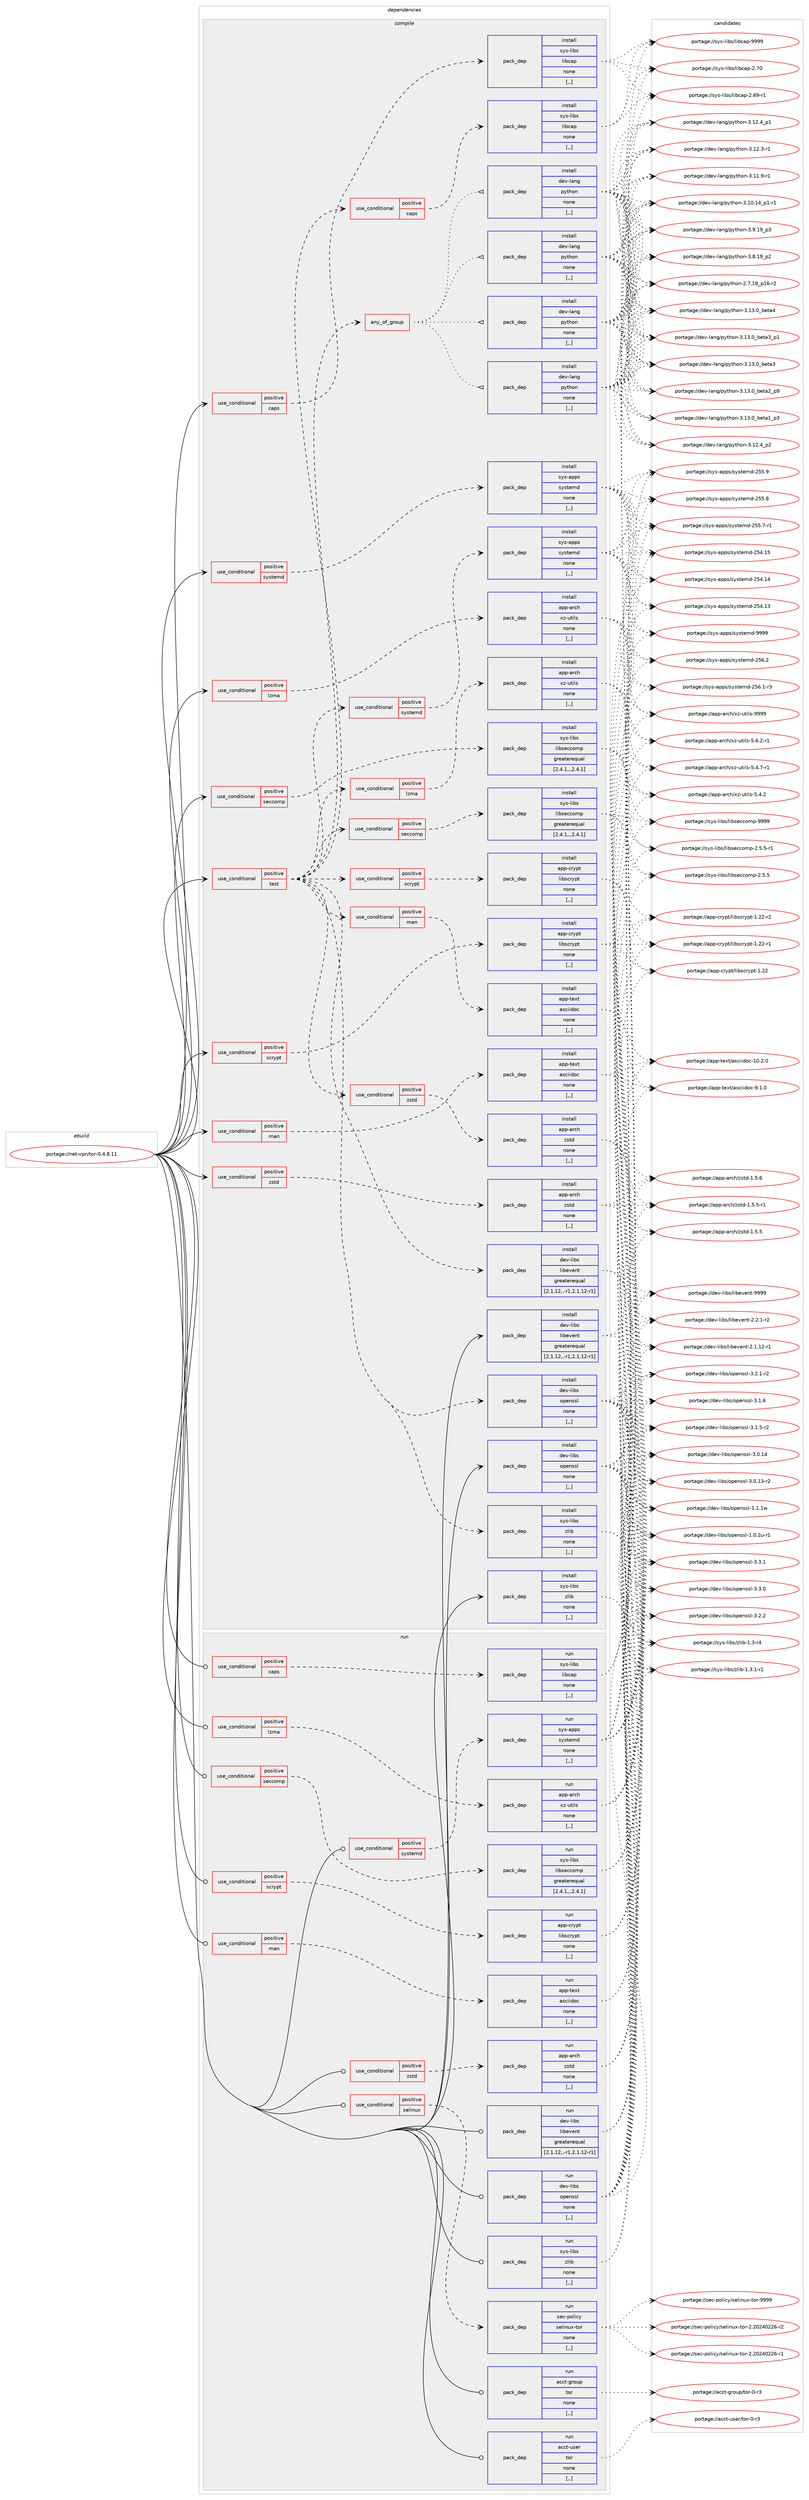 digraph prolog {

# *************
# Graph options
# *************

newrank=true;
concentrate=true;
compound=true;
graph [rankdir=LR,fontname=Helvetica,fontsize=10,ranksep=1.5];#, ranksep=2.5, nodesep=0.2];
edge  [arrowhead=vee];
node  [fontname=Helvetica,fontsize=10];

# **********
# The ebuild
# **********

subgraph cluster_leftcol {
color=gray;
label=<<i>ebuild</i>>;
id [label="portage://net-vpn/tor-0.4.8.11", color=red, width=4, href="../net-vpn/tor-0.4.8.11.svg"];
}

# ****************
# The dependencies
# ****************

subgraph cluster_midcol {
color=gray;
label=<<i>dependencies</i>>;
subgraph cluster_compile {
fillcolor="#eeeeee";
style=filled;
label=<<i>compile</i>>;
subgraph cond102661 {
dependency387776 [label=<<TABLE BORDER="0" CELLBORDER="1" CELLSPACING="0" CELLPADDING="4"><TR><TD ROWSPAN="3" CELLPADDING="10">use_conditional</TD></TR><TR><TD>positive</TD></TR><TR><TD>caps</TD></TR></TABLE>>, shape=none, color=red];
subgraph pack282328 {
dependency387777 [label=<<TABLE BORDER="0" CELLBORDER="1" CELLSPACING="0" CELLPADDING="4" WIDTH="220"><TR><TD ROWSPAN="6" CELLPADDING="30">pack_dep</TD></TR><TR><TD WIDTH="110">install</TD></TR><TR><TD>sys-libs</TD></TR><TR><TD>libcap</TD></TR><TR><TD>none</TD></TR><TR><TD>[,,]</TD></TR></TABLE>>, shape=none, color=blue];
}
dependency387776:e -> dependency387777:w [weight=20,style="dashed",arrowhead="vee"];
}
id:e -> dependency387776:w [weight=20,style="solid",arrowhead="vee"];
subgraph cond102662 {
dependency387778 [label=<<TABLE BORDER="0" CELLBORDER="1" CELLSPACING="0" CELLPADDING="4"><TR><TD ROWSPAN="3" CELLPADDING="10">use_conditional</TD></TR><TR><TD>positive</TD></TR><TR><TD>lzma</TD></TR></TABLE>>, shape=none, color=red];
subgraph pack282329 {
dependency387779 [label=<<TABLE BORDER="0" CELLBORDER="1" CELLSPACING="0" CELLPADDING="4" WIDTH="220"><TR><TD ROWSPAN="6" CELLPADDING="30">pack_dep</TD></TR><TR><TD WIDTH="110">install</TD></TR><TR><TD>app-arch</TD></TR><TR><TD>xz-utils</TD></TR><TR><TD>none</TD></TR><TR><TD>[,,]</TD></TR></TABLE>>, shape=none, color=blue];
}
dependency387778:e -> dependency387779:w [weight=20,style="dashed",arrowhead="vee"];
}
id:e -> dependency387778:w [weight=20,style="solid",arrowhead="vee"];
subgraph cond102663 {
dependency387780 [label=<<TABLE BORDER="0" CELLBORDER="1" CELLSPACING="0" CELLPADDING="4"><TR><TD ROWSPAN="3" CELLPADDING="10">use_conditional</TD></TR><TR><TD>positive</TD></TR><TR><TD>man</TD></TR></TABLE>>, shape=none, color=red];
subgraph pack282330 {
dependency387781 [label=<<TABLE BORDER="0" CELLBORDER="1" CELLSPACING="0" CELLPADDING="4" WIDTH="220"><TR><TD ROWSPAN="6" CELLPADDING="30">pack_dep</TD></TR><TR><TD WIDTH="110">install</TD></TR><TR><TD>app-text</TD></TR><TR><TD>asciidoc</TD></TR><TR><TD>none</TD></TR><TR><TD>[,,]</TD></TR></TABLE>>, shape=none, color=blue];
}
dependency387780:e -> dependency387781:w [weight=20,style="dashed",arrowhead="vee"];
}
id:e -> dependency387780:w [weight=20,style="solid",arrowhead="vee"];
subgraph cond102664 {
dependency387782 [label=<<TABLE BORDER="0" CELLBORDER="1" CELLSPACING="0" CELLPADDING="4"><TR><TD ROWSPAN="3" CELLPADDING="10">use_conditional</TD></TR><TR><TD>positive</TD></TR><TR><TD>scrypt</TD></TR></TABLE>>, shape=none, color=red];
subgraph pack282331 {
dependency387783 [label=<<TABLE BORDER="0" CELLBORDER="1" CELLSPACING="0" CELLPADDING="4" WIDTH="220"><TR><TD ROWSPAN="6" CELLPADDING="30">pack_dep</TD></TR><TR><TD WIDTH="110">install</TD></TR><TR><TD>app-crypt</TD></TR><TR><TD>libscrypt</TD></TR><TR><TD>none</TD></TR><TR><TD>[,,]</TD></TR></TABLE>>, shape=none, color=blue];
}
dependency387782:e -> dependency387783:w [weight=20,style="dashed",arrowhead="vee"];
}
id:e -> dependency387782:w [weight=20,style="solid",arrowhead="vee"];
subgraph cond102665 {
dependency387784 [label=<<TABLE BORDER="0" CELLBORDER="1" CELLSPACING="0" CELLPADDING="4"><TR><TD ROWSPAN="3" CELLPADDING="10">use_conditional</TD></TR><TR><TD>positive</TD></TR><TR><TD>seccomp</TD></TR></TABLE>>, shape=none, color=red];
subgraph pack282332 {
dependency387785 [label=<<TABLE BORDER="0" CELLBORDER="1" CELLSPACING="0" CELLPADDING="4" WIDTH="220"><TR><TD ROWSPAN="6" CELLPADDING="30">pack_dep</TD></TR><TR><TD WIDTH="110">install</TD></TR><TR><TD>sys-libs</TD></TR><TR><TD>libseccomp</TD></TR><TR><TD>greaterequal</TD></TR><TR><TD>[2.4.1,,,2.4.1]</TD></TR></TABLE>>, shape=none, color=blue];
}
dependency387784:e -> dependency387785:w [weight=20,style="dashed",arrowhead="vee"];
}
id:e -> dependency387784:w [weight=20,style="solid",arrowhead="vee"];
subgraph cond102666 {
dependency387786 [label=<<TABLE BORDER="0" CELLBORDER="1" CELLSPACING="0" CELLPADDING="4"><TR><TD ROWSPAN="3" CELLPADDING="10">use_conditional</TD></TR><TR><TD>positive</TD></TR><TR><TD>systemd</TD></TR></TABLE>>, shape=none, color=red];
subgraph pack282333 {
dependency387787 [label=<<TABLE BORDER="0" CELLBORDER="1" CELLSPACING="0" CELLPADDING="4" WIDTH="220"><TR><TD ROWSPAN="6" CELLPADDING="30">pack_dep</TD></TR><TR><TD WIDTH="110">install</TD></TR><TR><TD>sys-apps</TD></TR><TR><TD>systemd</TD></TR><TR><TD>none</TD></TR><TR><TD>[,,]</TD></TR></TABLE>>, shape=none, color=blue];
}
dependency387786:e -> dependency387787:w [weight=20,style="dashed",arrowhead="vee"];
}
id:e -> dependency387786:w [weight=20,style="solid",arrowhead="vee"];
subgraph cond102667 {
dependency387788 [label=<<TABLE BORDER="0" CELLBORDER="1" CELLSPACING="0" CELLPADDING="4"><TR><TD ROWSPAN="3" CELLPADDING="10">use_conditional</TD></TR><TR><TD>positive</TD></TR><TR><TD>test</TD></TR></TABLE>>, shape=none, color=red];
subgraph pack282334 {
dependency387789 [label=<<TABLE BORDER="0" CELLBORDER="1" CELLSPACING="0" CELLPADDING="4" WIDTH="220"><TR><TD ROWSPAN="6" CELLPADDING="30">pack_dep</TD></TR><TR><TD WIDTH="110">install</TD></TR><TR><TD>dev-libs</TD></TR><TR><TD>libevent</TD></TR><TR><TD>greaterequal</TD></TR><TR><TD>[2.1.12,,-r1,2.1.12-r1]</TD></TR></TABLE>>, shape=none, color=blue];
}
dependency387788:e -> dependency387789:w [weight=20,style="dashed",arrowhead="vee"];
subgraph pack282335 {
dependency387790 [label=<<TABLE BORDER="0" CELLBORDER="1" CELLSPACING="0" CELLPADDING="4" WIDTH="220"><TR><TD ROWSPAN="6" CELLPADDING="30">pack_dep</TD></TR><TR><TD WIDTH="110">install</TD></TR><TR><TD>dev-libs</TD></TR><TR><TD>openssl</TD></TR><TR><TD>none</TD></TR><TR><TD>[,,]</TD></TR></TABLE>>, shape=none, color=blue];
}
dependency387788:e -> dependency387790:w [weight=20,style="dashed",arrowhead="vee"];
subgraph pack282336 {
dependency387791 [label=<<TABLE BORDER="0" CELLBORDER="1" CELLSPACING="0" CELLPADDING="4" WIDTH="220"><TR><TD ROWSPAN="6" CELLPADDING="30">pack_dep</TD></TR><TR><TD WIDTH="110">install</TD></TR><TR><TD>sys-libs</TD></TR><TR><TD>zlib</TD></TR><TR><TD>none</TD></TR><TR><TD>[,,]</TD></TR></TABLE>>, shape=none, color=blue];
}
dependency387788:e -> dependency387791:w [weight=20,style="dashed",arrowhead="vee"];
subgraph cond102668 {
dependency387792 [label=<<TABLE BORDER="0" CELLBORDER="1" CELLSPACING="0" CELLPADDING="4"><TR><TD ROWSPAN="3" CELLPADDING="10">use_conditional</TD></TR><TR><TD>positive</TD></TR><TR><TD>caps</TD></TR></TABLE>>, shape=none, color=red];
subgraph pack282337 {
dependency387793 [label=<<TABLE BORDER="0" CELLBORDER="1" CELLSPACING="0" CELLPADDING="4" WIDTH="220"><TR><TD ROWSPAN="6" CELLPADDING="30">pack_dep</TD></TR><TR><TD WIDTH="110">install</TD></TR><TR><TD>sys-libs</TD></TR><TR><TD>libcap</TD></TR><TR><TD>none</TD></TR><TR><TD>[,,]</TD></TR></TABLE>>, shape=none, color=blue];
}
dependency387792:e -> dependency387793:w [weight=20,style="dashed",arrowhead="vee"];
}
dependency387788:e -> dependency387792:w [weight=20,style="dashed",arrowhead="vee"];
subgraph cond102669 {
dependency387794 [label=<<TABLE BORDER="0" CELLBORDER="1" CELLSPACING="0" CELLPADDING="4"><TR><TD ROWSPAN="3" CELLPADDING="10">use_conditional</TD></TR><TR><TD>positive</TD></TR><TR><TD>man</TD></TR></TABLE>>, shape=none, color=red];
subgraph pack282338 {
dependency387795 [label=<<TABLE BORDER="0" CELLBORDER="1" CELLSPACING="0" CELLPADDING="4" WIDTH="220"><TR><TD ROWSPAN="6" CELLPADDING="30">pack_dep</TD></TR><TR><TD WIDTH="110">install</TD></TR><TR><TD>app-text</TD></TR><TR><TD>asciidoc</TD></TR><TR><TD>none</TD></TR><TR><TD>[,,]</TD></TR></TABLE>>, shape=none, color=blue];
}
dependency387794:e -> dependency387795:w [weight=20,style="dashed",arrowhead="vee"];
}
dependency387788:e -> dependency387794:w [weight=20,style="dashed",arrowhead="vee"];
subgraph cond102670 {
dependency387796 [label=<<TABLE BORDER="0" CELLBORDER="1" CELLSPACING="0" CELLPADDING="4"><TR><TD ROWSPAN="3" CELLPADDING="10">use_conditional</TD></TR><TR><TD>positive</TD></TR><TR><TD>lzma</TD></TR></TABLE>>, shape=none, color=red];
subgraph pack282339 {
dependency387797 [label=<<TABLE BORDER="0" CELLBORDER="1" CELLSPACING="0" CELLPADDING="4" WIDTH="220"><TR><TD ROWSPAN="6" CELLPADDING="30">pack_dep</TD></TR><TR><TD WIDTH="110">install</TD></TR><TR><TD>app-arch</TD></TR><TR><TD>xz-utils</TD></TR><TR><TD>none</TD></TR><TR><TD>[,,]</TD></TR></TABLE>>, shape=none, color=blue];
}
dependency387796:e -> dependency387797:w [weight=20,style="dashed",arrowhead="vee"];
}
dependency387788:e -> dependency387796:w [weight=20,style="dashed",arrowhead="vee"];
subgraph cond102671 {
dependency387798 [label=<<TABLE BORDER="0" CELLBORDER="1" CELLSPACING="0" CELLPADDING="4"><TR><TD ROWSPAN="3" CELLPADDING="10">use_conditional</TD></TR><TR><TD>positive</TD></TR><TR><TD>scrypt</TD></TR></TABLE>>, shape=none, color=red];
subgraph pack282340 {
dependency387799 [label=<<TABLE BORDER="0" CELLBORDER="1" CELLSPACING="0" CELLPADDING="4" WIDTH="220"><TR><TD ROWSPAN="6" CELLPADDING="30">pack_dep</TD></TR><TR><TD WIDTH="110">install</TD></TR><TR><TD>app-crypt</TD></TR><TR><TD>libscrypt</TD></TR><TR><TD>none</TD></TR><TR><TD>[,,]</TD></TR></TABLE>>, shape=none, color=blue];
}
dependency387798:e -> dependency387799:w [weight=20,style="dashed",arrowhead="vee"];
}
dependency387788:e -> dependency387798:w [weight=20,style="dashed",arrowhead="vee"];
subgraph cond102672 {
dependency387800 [label=<<TABLE BORDER="0" CELLBORDER="1" CELLSPACING="0" CELLPADDING="4"><TR><TD ROWSPAN="3" CELLPADDING="10">use_conditional</TD></TR><TR><TD>positive</TD></TR><TR><TD>seccomp</TD></TR></TABLE>>, shape=none, color=red];
subgraph pack282341 {
dependency387801 [label=<<TABLE BORDER="0" CELLBORDER="1" CELLSPACING="0" CELLPADDING="4" WIDTH="220"><TR><TD ROWSPAN="6" CELLPADDING="30">pack_dep</TD></TR><TR><TD WIDTH="110">install</TD></TR><TR><TD>sys-libs</TD></TR><TR><TD>libseccomp</TD></TR><TR><TD>greaterequal</TD></TR><TR><TD>[2.4.1,,,2.4.1]</TD></TR></TABLE>>, shape=none, color=blue];
}
dependency387800:e -> dependency387801:w [weight=20,style="dashed",arrowhead="vee"];
}
dependency387788:e -> dependency387800:w [weight=20,style="dashed",arrowhead="vee"];
subgraph cond102673 {
dependency387802 [label=<<TABLE BORDER="0" CELLBORDER="1" CELLSPACING="0" CELLPADDING="4"><TR><TD ROWSPAN="3" CELLPADDING="10">use_conditional</TD></TR><TR><TD>positive</TD></TR><TR><TD>systemd</TD></TR></TABLE>>, shape=none, color=red];
subgraph pack282342 {
dependency387803 [label=<<TABLE BORDER="0" CELLBORDER="1" CELLSPACING="0" CELLPADDING="4" WIDTH="220"><TR><TD ROWSPAN="6" CELLPADDING="30">pack_dep</TD></TR><TR><TD WIDTH="110">install</TD></TR><TR><TD>sys-apps</TD></TR><TR><TD>systemd</TD></TR><TR><TD>none</TD></TR><TR><TD>[,,]</TD></TR></TABLE>>, shape=none, color=blue];
}
dependency387802:e -> dependency387803:w [weight=20,style="dashed",arrowhead="vee"];
}
dependency387788:e -> dependency387802:w [weight=20,style="dashed",arrowhead="vee"];
subgraph cond102674 {
dependency387804 [label=<<TABLE BORDER="0" CELLBORDER="1" CELLSPACING="0" CELLPADDING="4"><TR><TD ROWSPAN="3" CELLPADDING="10">use_conditional</TD></TR><TR><TD>positive</TD></TR><TR><TD>zstd</TD></TR></TABLE>>, shape=none, color=red];
subgraph pack282343 {
dependency387805 [label=<<TABLE BORDER="0" CELLBORDER="1" CELLSPACING="0" CELLPADDING="4" WIDTH="220"><TR><TD ROWSPAN="6" CELLPADDING="30">pack_dep</TD></TR><TR><TD WIDTH="110">install</TD></TR><TR><TD>app-arch</TD></TR><TR><TD>zstd</TD></TR><TR><TD>none</TD></TR><TR><TD>[,,]</TD></TR></TABLE>>, shape=none, color=blue];
}
dependency387804:e -> dependency387805:w [weight=20,style="dashed",arrowhead="vee"];
}
dependency387788:e -> dependency387804:w [weight=20,style="dashed",arrowhead="vee"];
subgraph any2594 {
dependency387806 [label=<<TABLE BORDER="0" CELLBORDER="1" CELLSPACING="0" CELLPADDING="4"><TR><TD CELLPADDING="10">any_of_group</TD></TR></TABLE>>, shape=none, color=red];subgraph pack282344 {
dependency387807 [label=<<TABLE BORDER="0" CELLBORDER="1" CELLSPACING="0" CELLPADDING="4" WIDTH="220"><TR><TD ROWSPAN="6" CELLPADDING="30">pack_dep</TD></TR><TR><TD WIDTH="110">install</TD></TR><TR><TD>dev-lang</TD></TR><TR><TD>python</TD></TR><TR><TD>none</TD></TR><TR><TD>[,,]</TD></TR></TABLE>>, shape=none, color=blue];
}
dependency387806:e -> dependency387807:w [weight=20,style="dotted",arrowhead="oinv"];
subgraph pack282345 {
dependency387808 [label=<<TABLE BORDER="0" CELLBORDER="1" CELLSPACING="0" CELLPADDING="4" WIDTH="220"><TR><TD ROWSPAN="6" CELLPADDING="30">pack_dep</TD></TR><TR><TD WIDTH="110">install</TD></TR><TR><TD>dev-lang</TD></TR><TR><TD>python</TD></TR><TR><TD>none</TD></TR><TR><TD>[,,]</TD></TR></TABLE>>, shape=none, color=blue];
}
dependency387806:e -> dependency387808:w [weight=20,style="dotted",arrowhead="oinv"];
subgraph pack282346 {
dependency387809 [label=<<TABLE BORDER="0" CELLBORDER="1" CELLSPACING="0" CELLPADDING="4" WIDTH="220"><TR><TD ROWSPAN="6" CELLPADDING="30">pack_dep</TD></TR><TR><TD WIDTH="110">install</TD></TR><TR><TD>dev-lang</TD></TR><TR><TD>python</TD></TR><TR><TD>none</TD></TR><TR><TD>[,,]</TD></TR></TABLE>>, shape=none, color=blue];
}
dependency387806:e -> dependency387809:w [weight=20,style="dotted",arrowhead="oinv"];
subgraph pack282347 {
dependency387810 [label=<<TABLE BORDER="0" CELLBORDER="1" CELLSPACING="0" CELLPADDING="4" WIDTH="220"><TR><TD ROWSPAN="6" CELLPADDING="30">pack_dep</TD></TR><TR><TD WIDTH="110">install</TD></TR><TR><TD>dev-lang</TD></TR><TR><TD>python</TD></TR><TR><TD>none</TD></TR><TR><TD>[,,]</TD></TR></TABLE>>, shape=none, color=blue];
}
dependency387806:e -> dependency387810:w [weight=20,style="dotted",arrowhead="oinv"];
}
dependency387788:e -> dependency387806:w [weight=20,style="dashed",arrowhead="vee"];
}
id:e -> dependency387788:w [weight=20,style="solid",arrowhead="vee"];
subgraph cond102675 {
dependency387811 [label=<<TABLE BORDER="0" CELLBORDER="1" CELLSPACING="0" CELLPADDING="4"><TR><TD ROWSPAN="3" CELLPADDING="10">use_conditional</TD></TR><TR><TD>positive</TD></TR><TR><TD>zstd</TD></TR></TABLE>>, shape=none, color=red];
subgraph pack282348 {
dependency387812 [label=<<TABLE BORDER="0" CELLBORDER="1" CELLSPACING="0" CELLPADDING="4" WIDTH="220"><TR><TD ROWSPAN="6" CELLPADDING="30">pack_dep</TD></TR><TR><TD WIDTH="110">install</TD></TR><TR><TD>app-arch</TD></TR><TR><TD>zstd</TD></TR><TR><TD>none</TD></TR><TR><TD>[,,]</TD></TR></TABLE>>, shape=none, color=blue];
}
dependency387811:e -> dependency387812:w [weight=20,style="dashed",arrowhead="vee"];
}
id:e -> dependency387811:w [weight=20,style="solid",arrowhead="vee"];
subgraph pack282349 {
dependency387813 [label=<<TABLE BORDER="0" CELLBORDER="1" CELLSPACING="0" CELLPADDING="4" WIDTH="220"><TR><TD ROWSPAN="6" CELLPADDING="30">pack_dep</TD></TR><TR><TD WIDTH="110">install</TD></TR><TR><TD>dev-libs</TD></TR><TR><TD>libevent</TD></TR><TR><TD>greaterequal</TD></TR><TR><TD>[2.1.12,,-r1,2.1.12-r1]</TD></TR></TABLE>>, shape=none, color=blue];
}
id:e -> dependency387813:w [weight=20,style="solid",arrowhead="vee"];
subgraph pack282350 {
dependency387814 [label=<<TABLE BORDER="0" CELLBORDER="1" CELLSPACING="0" CELLPADDING="4" WIDTH="220"><TR><TD ROWSPAN="6" CELLPADDING="30">pack_dep</TD></TR><TR><TD WIDTH="110">install</TD></TR><TR><TD>dev-libs</TD></TR><TR><TD>openssl</TD></TR><TR><TD>none</TD></TR><TR><TD>[,,]</TD></TR></TABLE>>, shape=none, color=blue];
}
id:e -> dependency387814:w [weight=20,style="solid",arrowhead="vee"];
subgraph pack282351 {
dependency387815 [label=<<TABLE BORDER="0" CELLBORDER="1" CELLSPACING="0" CELLPADDING="4" WIDTH="220"><TR><TD ROWSPAN="6" CELLPADDING="30">pack_dep</TD></TR><TR><TD WIDTH="110">install</TD></TR><TR><TD>sys-libs</TD></TR><TR><TD>zlib</TD></TR><TR><TD>none</TD></TR><TR><TD>[,,]</TD></TR></TABLE>>, shape=none, color=blue];
}
id:e -> dependency387815:w [weight=20,style="solid",arrowhead="vee"];
}
subgraph cluster_compileandrun {
fillcolor="#eeeeee";
style=filled;
label=<<i>compile and run</i>>;
}
subgraph cluster_run {
fillcolor="#eeeeee";
style=filled;
label=<<i>run</i>>;
subgraph cond102676 {
dependency387816 [label=<<TABLE BORDER="0" CELLBORDER="1" CELLSPACING="0" CELLPADDING="4"><TR><TD ROWSPAN="3" CELLPADDING="10">use_conditional</TD></TR><TR><TD>positive</TD></TR><TR><TD>caps</TD></TR></TABLE>>, shape=none, color=red];
subgraph pack282352 {
dependency387817 [label=<<TABLE BORDER="0" CELLBORDER="1" CELLSPACING="0" CELLPADDING="4" WIDTH="220"><TR><TD ROWSPAN="6" CELLPADDING="30">pack_dep</TD></TR><TR><TD WIDTH="110">run</TD></TR><TR><TD>sys-libs</TD></TR><TR><TD>libcap</TD></TR><TR><TD>none</TD></TR><TR><TD>[,,]</TD></TR></TABLE>>, shape=none, color=blue];
}
dependency387816:e -> dependency387817:w [weight=20,style="dashed",arrowhead="vee"];
}
id:e -> dependency387816:w [weight=20,style="solid",arrowhead="odot"];
subgraph cond102677 {
dependency387818 [label=<<TABLE BORDER="0" CELLBORDER="1" CELLSPACING="0" CELLPADDING="4"><TR><TD ROWSPAN="3" CELLPADDING="10">use_conditional</TD></TR><TR><TD>positive</TD></TR><TR><TD>lzma</TD></TR></TABLE>>, shape=none, color=red];
subgraph pack282353 {
dependency387819 [label=<<TABLE BORDER="0" CELLBORDER="1" CELLSPACING="0" CELLPADDING="4" WIDTH="220"><TR><TD ROWSPAN="6" CELLPADDING="30">pack_dep</TD></TR><TR><TD WIDTH="110">run</TD></TR><TR><TD>app-arch</TD></TR><TR><TD>xz-utils</TD></TR><TR><TD>none</TD></TR><TR><TD>[,,]</TD></TR></TABLE>>, shape=none, color=blue];
}
dependency387818:e -> dependency387819:w [weight=20,style="dashed",arrowhead="vee"];
}
id:e -> dependency387818:w [weight=20,style="solid",arrowhead="odot"];
subgraph cond102678 {
dependency387820 [label=<<TABLE BORDER="0" CELLBORDER="1" CELLSPACING="0" CELLPADDING="4"><TR><TD ROWSPAN="3" CELLPADDING="10">use_conditional</TD></TR><TR><TD>positive</TD></TR><TR><TD>man</TD></TR></TABLE>>, shape=none, color=red];
subgraph pack282354 {
dependency387821 [label=<<TABLE BORDER="0" CELLBORDER="1" CELLSPACING="0" CELLPADDING="4" WIDTH="220"><TR><TD ROWSPAN="6" CELLPADDING="30">pack_dep</TD></TR><TR><TD WIDTH="110">run</TD></TR><TR><TD>app-text</TD></TR><TR><TD>asciidoc</TD></TR><TR><TD>none</TD></TR><TR><TD>[,,]</TD></TR></TABLE>>, shape=none, color=blue];
}
dependency387820:e -> dependency387821:w [weight=20,style="dashed",arrowhead="vee"];
}
id:e -> dependency387820:w [weight=20,style="solid",arrowhead="odot"];
subgraph cond102679 {
dependency387822 [label=<<TABLE BORDER="0" CELLBORDER="1" CELLSPACING="0" CELLPADDING="4"><TR><TD ROWSPAN="3" CELLPADDING="10">use_conditional</TD></TR><TR><TD>positive</TD></TR><TR><TD>scrypt</TD></TR></TABLE>>, shape=none, color=red];
subgraph pack282355 {
dependency387823 [label=<<TABLE BORDER="0" CELLBORDER="1" CELLSPACING="0" CELLPADDING="4" WIDTH="220"><TR><TD ROWSPAN="6" CELLPADDING="30">pack_dep</TD></TR><TR><TD WIDTH="110">run</TD></TR><TR><TD>app-crypt</TD></TR><TR><TD>libscrypt</TD></TR><TR><TD>none</TD></TR><TR><TD>[,,]</TD></TR></TABLE>>, shape=none, color=blue];
}
dependency387822:e -> dependency387823:w [weight=20,style="dashed",arrowhead="vee"];
}
id:e -> dependency387822:w [weight=20,style="solid",arrowhead="odot"];
subgraph cond102680 {
dependency387824 [label=<<TABLE BORDER="0" CELLBORDER="1" CELLSPACING="0" CELLPADDING="4"><TR><TD ROWSPAN="3" CELLPADDING="10">use_conditional</TD></TR><TR><TD>positive</TD></TR><TR><TD>seccomp</TD></TR></TABLE>>, shape=none, color=red];
subgraph pack282356 {
dependency387825 [label=<<TABLE BORDER="0" CELLBORDER="1" CELLSPACING="0" CELLPADDING="4" WIDTH="220"><TR><TD ROWSPAN="6" CELLPADDING="30">pack_dep</TD></TR><TR><TD WIDTH="110">run</TD></TR><TR><TD>sys-libs</TD></TR><TR><TD>libseccomp</TD></TR><TR><TD>greaterequal</TD></TR><TR><TD>[2.4.1,,,2.4.1]</TD></TR></TABLE>>, shape=none, color=blue];
}
dependency387824:e -> dependency387825:w [weight=20,style="dashed",arrowhead="vee"];
}
id:e -> dependency387824:w [weight=20,style="solid",arrowhead="odot"];
subgraph cond102681 {
dependency387826 [label=<<TABLE BORDER="0" CELLBORDER="1" CELLSPACING="0" CELLPADDING="4"><TR><TD ROWSPAN="3" CELLPADDING="10">use_conditional</TD></TR><TR><TD>positive</TD></TR><TR><TD>selinux</TD></TR></TABLE>>, shape=none, color=red];
subgraph pack282357 {
dependency387827 [label=<<TABLE BORDER="0" CELLBORDER="1" CELLSPACING="0" CELLPADDING="4" WIDTH="220"><TR><TD ROWSPAN="6" CELLPADDING="30">pack_dep</TD></TR><TR><TD WIDTH="110">run</TD></TR><TR><TD>sec-policy</TD></TR><TR><TD>selinux-tor</TD></TR><TR><TD>none</TD></TR><TR><TD>[,,]</TD></TR></TABLE>>, shape=none, color=blue];
}
dependency387826:e -> dependency387827:w [weight=20,style="dashed",arrowhead="vee"];
}
id:e -> dependency387826:w [weight=20,style="solid",arrowhead="odot"];
subgraph cond102682 {
dependency387828 [label=<<TABLE BORDER="0" CELLBORDER="1" CELLSPACING="0" CELLPADDING="4"><TR><TD ROWSPAN="3" CELLPADDING="10">use_conditional</TD></TR><TR><TD>positive</TD></TR><TR><TD>systemd</TD></TR></TABLE>>, shape=none, color=red];
subgraph pack282358 {
dependency387829 [label=<<TABLE BORDER="0" CELLBORDER="1" CELLSPACING="0" CELLPADDING="4" WIDTH="220"><TR><TD ROWSPAN="6" CELLPADDING="30">pack_dep</TD></TR><TR><TD WIDTH="110">run</TD></TR><TR><TD>sys-apps</TD></TR><TR><TD>systemd</TD></TR><TR><TD>none</TD></TR><TR><TD>[,,]</TD></TR></TABLE>>, shape=none, color=blue];
}
dependency387828:e -> dependency387829:w [weight=20,style="dashed",arrowhead="vee"];
}
id:e -> dependency387828:w [weight=20,style="solid",arrowhead="odot"];
subgraph cond102683 {
dependency387830 [label=<<TABLE BORDER="0" CELLBORDER="1" CELLSPACING="0" CELLPADDING="4"><TR><TD ROWSPAN="3" CELLPADDING="10">use_conditional</TD></TR><TR><TD>positive</TD></TR><TR><TD>zstd</TD></TR></TABLE>>, shape=none, color=red];
subgraph pack282359 {
dependency387831 [label=<<TABLE BORDER="0" CELLBORDER="1" CELLSPACING="0" CELLPADDING="4" WIDTH="220"><TR><TD ROWSPAN="6" CELLPADDING="30">pack_dep</TD></TR><TR><TD WIDTH="110">run</TD></TR><TR><TD>app-arch</TD></TR><TR><TD>zstd</TD></TR><TR><TD>none</TD></TR><TR><TD>[,,]</TD></TR></TABLE>>, shape=none, color=blue];
}
dependency387830:e -> dependency387831:w [weight=20,style="dashed",arrowhead="vee"];
}
id:e -> dependency387830:w [weight=20,style="solid",arrowhead="odot"];
subgraph pack282360 {
dependency387832 [label=<<TABLE BORDER="0" CELLBORDER="1" CELLSPACING="0" CELLPADDING="4" WIDTH="220"><TR><TD ROWSPAN="6" CELLPADDING="30">pack_dep</TD></TR><TR><TD WIDTH="110">run</TD></TR><TR><TD>acct-group</TD></TR><TR><TD>tor</TD></TR><TR><TD>none</TD></TR><TR><TD>[,,]</TD></TR></TABLE>>, shape=none, color=blue];
}
id:e -> dependency387832:w [weight=20,style="solid",arrowhead="odot"];
subgraph pack282361 {
dependency387833 [label=<<TABLE BORDER="0" CELLBORDER="1" CELLSPACING="0" CELLPADDING="4" WIDTH="220"><TR><TD ROWSPAN="6" CELLPADDING="30">pack_dep</TD></TR><TR><TD WIDTH="110">run</TD></TR><TR><TD>acct-user</TD></TR><TR><TD>tor</TD></TR><TR><TD>none</TD></TR><TR><TD>[,,]</TD></TR></TABLE>>, shape=none, color=blue];
}
id:e -> dependency387833:w [weight=20,style="solid",arrowhead="odot"];
subgraph pack282362 {
dependency387834 [label=<<TABLE BORDER="0" CELLBORDER="1" CELLSPACING="0" CELLPADDING="4" WIDTH="220"><TR><TD ROWSPAN="6" CELLPADDING="30">pack_dep</TD></TR><TR><TD WIDTH="110">run</TD></TR><TR><TD>dev-libs</TD></TR><TR><TD>libevent</TD></TR><TR><TD>greaterequal</TD></TR><TR><TD>[2.1.12,,-r1,2.1.12-r1]</TD></TR></TABLE>>, shape=none, color=blue];
}
id:e -> dependency387834:w [weight=20,style="solid",arrowhead="odot"];
subgraph pack282363 {
dependency387835 [label=<<TABLE BORDER="0" CELLBORDER="1" CELLSPACING="0" CELLPADDING="4" WIDTH="220"><TR><TD ROWSPAN="6" CELLPADDING="30">pack_dep</TD></TR><TR><TD WIDTH="110">run</TD></TR><TR><TD>dev-libs</TD></TR><TR><TD>openssl</TD></TR><TR><TD>none</TD></TR><TR><TD>[,,]</TD></TR></TABLE>>, shape=none, color=blue];
}
id:e -> dependency387835:w [weight=20,style="solid",arrowhead="odot"];
subgraph pack282364 {
dependency387836 [label=<<TABLE BORDER="0" CELLBORDER="1" CELLSPACING="0" CELLPADDING="4" WIDTH="220"><TR><TD ROWSPAN="6" CELLPADDING="30">pack_dep</TD></TR><TR><TD WIDTH="110">run</TD></TR><TR><TD>sys-libs</TD></TR><TR><TD>zlib</TD></TR><TR><TD>none</TD></TR><TR><TD>[,,]</TD></TR></TABLE>>, shape=none, color=blue];
}
id:e -> dependency387836:w [weight=20,style="solid",arrowhead="odot"];
}
}

# **************
# The candidates
# **************

subgraph cluster_choices {
rank=same;
color=gray;
label=<<i>candidates</i>>;

subgraph choice282328 {
color=black;
nodesep=1;
choice1151211154510810598115471081059899971124557575757 [label="portage://sys-libs/libcap-9999", color=red, width=4,href="../sys-libs/libcap-9999.svg"];
choice1151211154510810598115471081059899971124550465548 [label="portage://sys-libs/libcap-2.70", color=red, width=4,href="../sys-libs/libcap-2.70.svg"];
choice11512111545108105981154710810598999711245504654574511449 [label="portage://sys-libs/libcap-2.69-r1", color=red, width=4,href="../sys-libs/libcap-2.69-r1.svg"];
dependency387777:e -> choice1151211154510810598115471081059899971124557575757:w [style=dotted,weight="100"];
dependency387777:e -> choice1151211154510810598115471081059899971124550465548:w [style=dotted,weight="100"];
dependency387777:e -> choice11512111545108105981154710810598999711245504654574511449:w [style=dotted,weight="100"];
}
subgraph choice282329 {
color=black;
nodesep=1;
choice9711211245971149910447120122451171161051081154557575757 [label="portage://app-arch/xz-utils-9999", color=red, width=4,href="../app-arch/xz-utils-9999.svg"];
choice9711211245971149910447120122451171161051081154553465446504511449 [label="portage://app-arch/xz-utils-5.6.2-r1", color=red, width=4,href="../app-arch/xz-utils-5.6.2-r1.svg"];
choice9711211245971149910447120122451171161051081154553465246554511449 [label="portage://app-arch/xz-utils-5.4.7-r1", color=red, width=4,href="../app-arch/xz-utils-5.4.7-r1.svg"];
choice971121124597114991044712012245117116105108115455346524650 [label="portage://app-arch/xz-utils-5.4.2", color=red, width=4,href="../app-arch/xz-utils-5.4.2.svg"];
dependency387779:e -> choice9711211245971149910447120122451171161051081154557575757:w [style=dotted,weight="100"];
dependency387779:e -> choice9711211245971149910447120122451171161051081154553465446504511449:w [style=dotted,weight="100"];
dependency387779:e -> choice9711211245971149910447120122451171161051081154553465246554511449:w [style=dotted,weight="100"];
dependency387779:e -> choice971121124597114991044712012245117116105108115455346524650:w [style=dotted,weight="100"];
}
subgraph choice282330 {
color=black;
nodesep=1;
choice97112112451161011201164797115991051051001119945494846504648 [label="portage://app-text/asciidoc-10.2.0", color=red, width=4,href="../app-text/asciidoc-10.2.0.svg"];
choice971121124511610112011647971159910510510011199455746494648 [label="portage://app-text/asciidoc-9.1.0", color=red, width=4,href="../app-text/asciidoc-9.1.0.svg"];
dependency387781:e -> choice97112112451161011201164797115991051051001119945494846504648:w [style=dotted,weight="100"];
dependency387781:e -> choice971121124511610112011647971159910510510011199455746494648:w [style=dotted,weight="100"];
}
subgraph choice282331 {
color=black;
nodesep=1;
choice97112112459911412111211647108105981159911412111211645494650504511450 [label="portage://app-crypt/libscrypt-1.22-r2", color=red, width=4,href="../app-crypt/libscrypt-1.22-r2.svg"];
choice97112112459911412111211647108105981159911412111211645494650504511449 [label="portage://app-crypt/libscrypt-1.22-r1", color=red, width=4,href="../app-crypt/libscrypt-1.22-r1.svg"];
choice9711211245991141211121164710810598115991141211121164549465050 [label="portage://app-crypt/libscrypt-1.22", color=red, width=4,href="../app-crypt/libscrypt-1.22.svg"];
dependency387783:e -> choice97112112459911412111211647108105981159911412111211645494650504511450:w [style=dotted,weight="100"];
dependency387783:e -> choice97112112459911412111211647108105981159911412111211645494650504511449:w [style=dotted,weight="100"];
dependency387783:e -> choice9711211245991141211121164710810598115991141211121164549465050:w [style=dotted,weight="100"];
}
subgraph choice282332 {
color=black;
nodesep=1;
choice1151211154510810598115471081059811510199991111091124557575757 [label="portage://sys-libs/libseccomp-9999", color=red, width=4,href="../sys-libs/libseccomp-9999.svg"];
choice1151211154510810598115471081059811510199991111091124550465346534511449 [label="portage://sys-libs/libseccomp-2.5.5-r1", color=red, width=4,href="../sys-libs/libseccomp-2.5.5-r1.svg"];
choice115121115451081059811547108105981151019999111109112455046534653 [label="portage://sys-libs/libseccomp-2.5.5", color=red, width=4,href="../sys-libs/libseccomp-2.5.5.svg"];
dependency387785:e -> choice1151211154510810598115471081059811510199991111091124557575757:w [style=dotted,weight="100"];
dependency387785:e -> choice1151211154510810598115471081059811510199991111091124550465346534511449:w [style=dotted,weight="100"];
dependency387785:e -> choice115121115451081059811547108105981151019999111109112455046534653:w [style=dotted,weight="100"];
}
subgraph choice282333 {
color=black;
nodesep=1;
choice1151211154597112112115471151211151161011091004557575757 [label="portage://sys-apps/systemd-9999", color=red, width=4,href="../sys-apps/systemd-9999.svg"];
choice115121115459711211211547115121115116101109100455053544650 [label="portage://sys-apps/systemd-256.2", color=red, width=4,href="../sys-apps/systemd-256.2.svg"];
choice1151211154597112112115471151211151161011091004550535446494511451 [label="portage://sys-apps/systemd-256.1-r3", color=red, width=4,href="../sys-apps/systemd-256.1-r3.svg"];
choice115121115459711211211547115121115116101109100455053534657 [label="portage://sys-apps/systemd-255.9", color=red, width=4,href="../sys-apps/systemd-255.9.svg"];
choice115121115459711211211547115121115116101109100455053534656 [label="portage://sys-apps/systemd-255.8", color=red, width=4,href="../sys-apps/systemd-255.8.svg"];
choice1151211154597112112115471151211151161011091004550535346554511449 [label="portage://sys-apps/systemd-255.7-r1", color=red, width=4,href="../sys-apps/systemd-255.7-r1.svg"];
choice11512111545971121121154711512111511610110910045505352464953 [label="portage://sys-apps/systemd-254.15", color=red, width=4,href="../sys-apps/systemd-254.15.svg"];
choice11512111545971121121154711512111511610110910045505352464952 [label="portage://sys-apps/systemd-254.14", color=red, width=4,href="../sys-apps/systemd-254.14.svg"];
choice11512111545971121121154711512111511610110910045505352464951 [label="portage://sys-apps/systemd-254.13", color=red, width=4,href="../sys-apps/systemd-254.13.svg"];
dependency387787:e -> choice1151211154597112112115471151211151161011091004557575757:w [style=dotted,weight="100"];
dependency387787:e -> choice115121115459711211211547115121115116101109100455053544650:w [style=dotted,weight="100"];
dependency387787:e -> choice1151211154597112112115471151211151161011091004550535446494511451:w [style=dotted,weight="100"];
dependency387787:e -> choice115121115459711211211547115121115116101109100455053534657:w [style=dotted,weight="100"];
dependency387787:e -> choice115121115459711211211547115121115116101109100455053534656:w [style=dotted,weight="100"];
dependency387787:e -> choice1151211154597112112115471151211151161011091004550535346554511449:w [style=dotted,weight="100"];
dependency387787:e -> choice11512111545971121121154711512111511610110910045505352464953:w [style=dotted,weight="100"];
dependency387787:e -> choice11512111545971121121154711512111511610110910045505352464952:w [style=dotted,weight="100"];
dependency387787:e -> choice11512111545971121121154711512111511610110910045505352464951:w [style=dotted,weight="100"];
}
subgraph choice282334 {
color=black;
nodesep=1;
choice100101118451081059811547108105981011181011101164557575757 [label="portage://dev-libs/libevent-9999", color=red, width=4,href="../dev-libs/libevent-9999.svg"];
choice100101118451081059811547108105981011181011101164550465046494511450 [label="portage://dev-libs/libevent-2.2.1-r2", color=red, width=4,href="../dev-libs/libevent-2.2.1-r2.svg"];
choice10010111845108105981154710810598101118101110116455046494649504511449 [label="portage://dev-libs/libevent-2.1.12-r1", color=red, width=4,href="../dev-libs/libevent-2.1.12-r1.svg"];
dependency387789:e -> choice100101118451081059811547108105981011181011101164557575757:w [style=dotted,weight="100"];
dependency387789:e -> choice100101118451081059811547108105981011181011101164550465046494511450:w [style=dotted,weight="100"];
dependency387789:e -> choice10010111845108105981154710810598101118101110116455046494649504511449:w [style=dotted,weight="100"];
}
subgraph choice282335 {
color=black;
nodesep=1;
choice100101118451081059811547111112101110115115108455146514649 [label="portage://dev-libs/openssl-3.3.1", color=red, width=4,href="../dev-libs/openssl-3.3.1.svg"];
choice100101118451081059811547111112101110115115108455146514648 [label="portage://dev-libs/openssl-3.3.0", color=red, width=4,href="../dev-libs/openssl-3.3.0.svg"];
choice100101118451081059811547111112101110115115108455146504650 [label="portage://dev-libs/openssl-3.2.2", color=red, width=4,href="../dev-libs/openssl-3.2.2.svg"];
choice1001011184510810598115471111121011101151151084551465046494511450 [label="portage://dev-libs/openssl-3.2.1-r2", color=red, width=4,href="../dev-libs/openssl-3.2.1-r2.svg"];
choice100101118451081059811547111112101110115115108455146494654 [label="portage://dev-libs/openssl-3.1.6", color=red, width=4,href="../dev-libs/openssl-3.1.6.svg"];
choice1001011184510810598115471111121011101151151084551464946534511450 [label="portage://dev-libs/openssl-3.1.5-r2", color=red, width=4,href="../dev-libs/openssl-3.1.5-r2.svg"];
choice10010111845108105981154711111210111011511510845514648464952 [label="portage://dev-libs/openssl-3.0.14", color=red, width=4,href="../dev-libs/openssl-3.0.14.svg"];
choice100101118451081059811547111112101110115115108455146484649514511450 [label="portage://dev-libs/openssl-3.0.13-r2", color=red, width=4,href="../dev-libs/openssl-3.0.13-r2.svg"];
choice100101118451081059811547111112101110115115108454946494649119 [label="portage://dev-libs/openssl-1.1.1w", color=red, width=4,href="../dev-libs/openssl-1.1.1w.svg"];
choice1001011184510810598115471111121011101151151084549464846501174511449 [label="portage://dev-libs/openssl-1.0.2u-r1", color=red, width=4,href="../dev-libs/openssl-1.0.2u-r1.svg"];
dependency387790:e -> choice100101118451081059811547111112101110115115108455146514649:w [style=dotted,weight="100"];
dependency387790:e -> choice100101118451081059811547111112101110115115108455146514648:w [style=dotted,weight="100"];
dependency387790:e -> choice100101118451081059811547111112101110115115108455146504650:w [style=dotted,weight="100"];
dependency387790:e -> choice1001011184510810598115471111121011101151151084551465046494511450:w [style=dotted,weight="100"];
dependency387790:e -> choice100101118451081059811547111112101110115115108455146494654:w [style=dotted,weight="100"];
dependency387790:e -> choice1001011184510810598115471111121011101151151084551464946534511450:w [style=dotted,weight="100"];
dependency387790:e -> choice10010111845108105981154711111210111011511510845514648464952:w [style=dotted,weight="100"];
dependency387790:e -> choice100101118451081059811547111112101110115115108455146484649514511450:w [style=dotted,weight="100"];
dependency387790:e -> choice100101118451081059811547111112101110115115108454946494649119:w [style=dotted,weight="100"];
dependency387790:e -> choice1001011184510810598115471111121011101151151084549464846501174511449:w [style=dotted,weight="100"];
}
subgraph choice282336 {
color=black;
nodesep=1;
choice115121115451081059811547122108105984549465146494511449 [label="portage://sys-libs/zlib-1.3.1-r1", color=red, width=4,href="../sys-libs/zlib-1.3.1-r1.svg"];
choice11512111545108105981154712210810598454946514511452 [label="portage://sys-libs/zlib-1.3-r4", color=red, width=4,href="../sys-libs/zlib-1.3-r4.svg"];
dependency387791:e -> choice115121115451081059811547122108105984549465146494511449:w [style=dotted,weight="100"];
dependency387791:e -> choice11512111545108105981154712210810598454946514511452:w [style=dotted,weight="100"];
}
subgraph choice282337 {
color=black;
nodesep=1;
choice1151211154510810598115471081059899971124557575757 [label="portage://sys-libs/libcap-9999", color=red, width=4,href="../sys-libs/libcap-9999.svg"];
choice1151211154510810598115471081059899971124550465548 [label="portage://sys-libs/libcap-2.70", color=red, width=4,href="../sys-libs/libcap-2.70.svg"];
choice11512111545108105981154710810598999711245504654574511449 [label="portage://sys-libs/libcap-2.69-r1", color=red, width=4,href="../sys-libs/libcap-2.69-r1.svg"];
dependency387793:e -> choice1151211154510810598115471081059899971124557575757:w [style=dotted,weight="100"];
dependency387793:e -> choice1151211154510810598115471081059899971124550465548:w [style=dotted,weight="100"];
dependency387793:e -> choice11512111545108105981154710810598999711245504654574511449:w [style=dotted,weight="100"];
}
subgraph choice282338 {
color=black;
nodesep=1;
choice97112112451161011201164797115991051051001119945494846504648 [label="portage://app-text/asciidoc-10.2.0", color=red, width=4,href="../app-text/asciidoc-10.2.0.svg"];
choice971121124511610112011647971159910510510011199455746494648 [label="portage://app-text/asciidoc-9.1.0", color=red, width=4,href="../app-text/asciidoc-9.1.0.svg"];
dependency387795:e -> choice97112112451161011201164797115991051051001119945494846504648:w [style=dotted,weight="100"];
dependency387795:e -> choice971121124511610112011647971159910510510011199455746494648:w [style=dotted,weight="100"];
}
subgraph choice282339 {
color=black;
nodesep=1;
choice9711211245971149910447120122451171161051081154557575757 [label="portage://app-arch/xz-utils-9999", color=red, width=4,href="../app-arch/xz-utils-9999.svg"];
choice9711211245971149910447120122451171161051081154553465446504511449 [label="portage://app-arch/xz-utils-5.6.2-r1", color=red, width=4,href="../app-arch/xz-utils-5.6.2-r1.svg"];
choice9711211245971149910447120122451171161051081154553465246554511449 [label="portage://app-arch/xz-utils-5.4.7-r1", color=red, width=4,href="../app-arch/xz-utils-5.4.7-r1.svg"];
choice971121124597114991044712012245117116105108115455346524650 [label="portage://app-arch/xz-utils-5.4.2", color=red, width=4,href="../app-arch/xz-utils-5.4.2.svg"];
dependency387797:e -> choice9711211245971149910447120122451171161051081154557575757:w [style=dotted,weight="100"];
dependency387797:e -> choice9711211245971149910447120122451171161051081154553465446504511449:w [style=dotted,weight="100"];
dependency387797:e -> choice9711211245971149910447120122451171161051081154553465246554511449:w [style=dotted,weight="100"];
dependency387797:e -> choice971121124597114991044712012245117116105108115455346524650:w [style=dotted,weight="100"];
}
subgraph choice282340 {
color=black;
nodesep=1;
choice97112112459911412111211647108105981159911412111211645494650504511450 [label="portage://app-crypt/libscrypt-1.22-r2", color=red, width=4,href="../app-crypt/libscrypt-1.22-r2.svg"];
choice97112112459911412111211647108105981159911412111211645494650504511449 [label="portage://app-crypt/libscrypt-1.22-r1", color=red, width=4,href="../app-crypt/libscrypt-1.22-r1.svg"];
choice9711211245991141211121164710810598115991141211121164549465050 [label="portage://app-crypt/libscrypt-1.22", color=red, width=4,href="../app-crypt/libscrypt-1.22.svg"];
dependency387799:e -> choice97112112459911412111211647108105981159911412111211645494650504511450:w [style=dotted,weight="100"];
dependency387799:e -> choice97112112459911412111211647108105981159911412111211645494650504511449:w [style=dotted,weight="100"];
dependency387799:e -> choice9711211245991141211121164710810598115991141211121164549465050:w [style=dotted,weight="100"];
}
subgraph choice282341 {
color=black;
nodesep=1;
choice1151211154510810598115471081059811510199991111091124557575757 [label="portage://sys-libs/libseccomp-9999", color=red, width=4,href="../sys-libs/libseccomp-9999.svg"];
choice1151211154510810598115471081059811510199991111091124550465346534511449 [label="portage://sys-libs/libseccomp-2.5.5-r1", color=red, width=4,href="../sys-libs/libseccomp-2.5.5-r1.svg"];
choice115121115451081059811547108105981151019999111109112455046534653 [label="portage://sys-libs/libseccomp-2.5.5", color=red, width=4,href="../sys-libs/libseccomp-2.5.5.svg"];
dependency387801:e -> choice1151211154510810598115471081059811510199991111091124557575757:w [style=dotted,weight="100"];
dependency387801:e -> choice1151211154510810598115471081059811510199991111091124550465346534511449:w [style=dotted,weight="100"];
dependency387801:e -> choice115121115451081059811547108105981151019999111109112455046534653:w [style=dotted,weight="100"];
}
subgraph choice282342 {
color=black;
nodesep=1;
choice1151211154597112112115471151211151161011091004557575757 [label="portage://sys-apps/systemd-9999", color=red, width=4,href="../sys-apps/systemd-9999.svg"];
choice115121115459711211211547115121115116101109100455053544650 [label="portage://sys-apps/systemd-256.2", color=red, width=4,href="../sys-apps/systemd-256.2.svg"];
choice1151211154597112112115471151211151161011091004550535446494511451 [label="portage://sys-apps/systemd-256.1-r3", color=red, width=4,href="../sys-apps/systemd-256.1-r3.svg"];
choice115121115459711211211547115121115116101109100455053534657 [label="portage://sys-apps/systemd-255.9", color=red, width=4,href="../sys-apps/systemd-255.9.svg"];
choice115121115459711211211547115121115116101109100455053534656 [label="portage://sys-apps/systemd-255.8", color=red, width=4,href="../sys-apps/systemd-255.8.svg"];
choice1151211154597112112115471151211151161011091004550535346554511449 [label="portage://sys-apps/systemd-255.7-r1", color=red, width=4,href="../sys-apps/systemd-255.7-r1.svg"];
choice11512111545971121121154711512111511610110910045505352464953 [label="portage://sys-apps/systemd-254.15", color=red, width=4,href="../sys-apps/systemd-254.15.svg"];
choice11512111545971121121154711512111511610110910045505352464952 [label="portage://sys-apps/systemd-254.14", color=red, width=4,href="../sys-apps/systemd-254.14.svg"];
choice11512111545971121121154711512111511610110910045505352464951 [label="portage://sys-apps/systemd-254.13", color=red, width=4,href="../sys-apps/systemd-254.13.svg"];
dependency387803:e -> choice1151211154597112112115471151211151161011091004557575757:w [style=dotted,weight="100"];
dependency387803:e -> choice115121115459711211211547115121115116101109100455053544650:w [style=dotted,weight="100"];
dependency387803:e -> choice1151211154597112112115471151211151161011091004550535446494511451:w [style=dotted,weight="100"];
dependency387803:e -> choice115121115459711211211547115121115116101109100455053534657:w [style=dotted,weight="100"];
dependency387803:e -> choice115121115459711211211547115121115116101109100455053534656:w [style=dotted,weight="100"];
dependency387803:e -> choice1151211154597112112115471151211151161011091004550535346554511449:w [style=dotted,weight="100"];
dependency387803:e -> choice11512111545971121121154711512111511610110910045505352464953:w [style=dotted,weight="100"];
dependency387803:e -> choice11512111545971121121154711512111511610110910045505352464952:w [style=dotted,weight="100"];
dependency387803:e -> choice11512111545971121121154711512111511610110910045505352464951:w [style=dotted,weight="100"];
}
subgraph choice282343 {
color=black;
nodesep=1;
choice9711211245971149910447122115116100454946534654 [label="portage://app-arch/zstd-1.5.6", color=red, width=4,href="../app-arch/zstd-1.5.6.svg"];
choice97112112459711499104471221151161004549465346534511449 [label="portage://app-arch/zstd-1.5.5-r1", color=red, width=4,href="../app-arch/zstd-1.5.5-r1.svg"];
choice9711211245971149910447122115116100454946534653 [label="portage://app-arch/zstd-1.5.5", color=red, width=4,href="../app-arch/zstd-1.5.5.svg"];
dependency387805:e -> choice9711211245971149910447122115116100454946534654:w [style=dotted,weight="100"];
dependency387805:e -> choice97112112459711499104471221151161004549465346534511449:w [style=dotted,weight="100"];
dependency387805:e -> choice9711211245971149910447122115116100454946534653:w [style=dotted,weight="100"];
}
subgraph choice282344 {
color=black;
nodesep=1;
choice1001011184510897110103471121211161041111104551464951464895981011169752 [label="portage://dev-lang/python-3.13.0_beta4", color=red, width=4,href="../dev-lang/python-3.13.0_beta4.svg"];
choice10010111845108971101034711212111610411111045514649514648959810111697519511249 [label="portage://dev-lang/python-3.13.0_beta3_p1", color=red, width=4,href="../dev-lang/python-3.13.0_beta3_p1.svg"];
choice1001011184510897110103471121211161041111104551464951464895981011169751 [label="portage://dev-lang/python-3.13.0_beta3", color=red, width=4,href="../dev-lang/python-3.13.0_beta3.svg"];
choice10010111845108971101034711212111610411111045514649514648959810111697509511257 [label="portage://dev-lang/python-3.13.0_beta2_p9", color=red, width=4,href="../dev-lang/python-3.13.0_beta2_p9.svg"];
choice10010111845108971101034711212111610411111045514649514648959810111697499511251 [label="portage://dev-lang/python-3.13.0_beta1_p3", color=red, width=4,href="../dev-lang/python-3.13.0_beta1_p3.svg"];
choice100101118451089711010347112121116104111110455146495046529511250 [label="portage://dev-lang/python-3.12.4_p2", color=red, width=4,href="../dev-lang/python-3.12.4_p2.svg"];
choice100101118451089711010347112121116104111110455146495046529511249 [label="portage://dev-lang/python-3.12.4_p1", color=red, width=4,href="../dev-lang/python-3.12.4_p1.svg"];
choice100101118451089711010347112121116104111110455146495046514511449 [label="portage://dev-lang/python-3.12.3-r1", color=red, width=4,href="../dev-lang/python-3.12.3-r1.svg"];
choice100101118451089711010347112121116104111110455146494946574511449 [label="portage://dev-lang/python-3.11.9-r1", color=red, width=4,href="../dev-lang/python-3.11.9-r1.svg"];
choice100101118451089711010347112121116104111110455146494846495295112494511449 [label="portage://dev-lang/python-3.10.14_p1-r1", color=red, width=4,href="../dev-lang/python-3.10.14_p1-r1.svg"];
choice100101118451089711010347112121116104111110455146574649579511251 [label="portage://dev-lang/python-3.9.19_p3", color=red, width=4,href="../dev-lang/python-3.9.19_p3.svg"];
choice100101118451089711010347112121116104111110455146564649579511250 [label="portage://dev-lang/python-3.8.19_p2", color=red, width=4,href="../dev-lang/python-3.8.19_p2.svg"];
choice100101118451089711010347112121116104111110455046554649569511249544511450 [label="portage://dev-lang/python-2.7.18_p16-r2", color=red, width=4,href="../dev-lang/python-2.7.18_p16-r2.svg"];
dependency387807:e -> choice1001011184510897110103471121211161041111104551464951464895981011169752:w [style=dotted,weight="100"];
dependency387807:e -> choice10010111845108971101034711212111610411111045514649514648959810111697519511249:w [style=dotted,weight="100"];
dependency387807:e -> choice1001011184510897110103471121211161041111104551464951464895981011169751:w [style=dotted,weight="100"];
dependency387807:e -> choice10010111845108971101034711212111610411111045514649514648959810111697509511257:w [style=dotted,weight="100"];
dependency387807:e -> choice10010111845108971101034711212111610411111045514649514648959810111697499511251:w [style=dotted,weight="100"];
dependency387807:e -> choice100101118451089711010347112121116104111110455146495046529511250:w [style=dotted,weight="100"];
dependency387807:e -> choice100101118451089711010347112121116104111110455146495046529511249:w [style=dotted,weight="100"];
dependency387807:e -> choice100101118451089711010347112121116104111110455146495046514511449:w [style=dotted,weight="100"];
dependency387807:e -> choice100101118451089711010347112121116104111110455146494946574511449:w [style=dotted,weight="100"];
dependency387807:e -> choice100101118451089711010347112121116104111110455146494846495295112494511449:w [style=dotted,weight="100"];
dependency387807:e -> choice100101118451089711010347112121116104111110455146574649579511251:w [style=dotted,weight="100"];
dependency387807:e -> choice100101118451089711010347112121116104111110455146564649579511250:w [style=dotted,weight="100"];
dependency387807:e -> choice100101118451089711010347112121116104111110455046554649569511249544511450:w [style=dotted,weight="100"];
}
subgraph choice282345 {
color=black;
nodesep=1;
choice1001011184510897110103471121211161041111104551464951464895981011169752 [label="portage://dev-lang/python-3.13.0_beta4", color=red, width=4,href="../dev-lang/python-3.13.0_beta4.svg"];
choice10010111845108971101034711212111610411111045514649514648959810111697519511249 [label="portage://dev-lang/python-3.13.0_beta3_p1", color=red, width=4,href="../dev-lang/python-3.13.0_beta3_p1.svg"];
choice1001011184510897110103471121211161041111104551464951464895981011169751 [label="portage://dev-lang/python-3.13.0_beta3", color=red, width=4,href="../dev-lang/python-3.13.0_beta3.svg"];
choice10010111845108971101034711212111610411111045514649514648959810111697509511257 [label="portage://dev-lang/python-3.13.0_beta2_p9", color=red, width=4,href="../dev-lang/python-3.13.0_beta2_p9.svg"];
choice10010111845108971101034711212111610411111045514649514648959810111697499511251 [label="portage://dev-lang/python-3.13.0_beta1_p3", color=red, width=4,href="../dev-lang/python-3.13.0_beta1_p3.svg"];
choice100101118451089711010347112121116104111110455146495046529511250 [label="portage://dev-lang/python-3.12.4_p2", color=red, width=4,href="../dev-lang/python-3.12.4_p2.svg"];
choice100101118451089711010347112121116104111110455146495046529511249 [label="portage://dev-lang/python-3.12.4_p1", color=red, width=4,href="../dev-lang/python-3.12.4_p1.svg"];
choice100101118451089711010347112121116104111110455146495046514511449 [label="portage://dev-lang/python-3.12.3-r1", color=red, width=4,href="../dev-lang/python-3.12.3-r1.svg"];
choice100101118451089711010347112121116104111110455146494946574511449 [label="portage://dev-lang/python-3.11.9-r1", color=red, width=4,href="../dev-lang/python-3.11.9-r1.svg"];
choice100101118451089711010347112121116104111110455146494846495295112494511449 [label="portage://dev-lang/python-3.10.14_p1-r1", color=red, width=4,href="../dev-lang/python-3.10.14_p1-r1.svg"];
choice100101118451089711010347112121116104111110455146574649579511251 [label="portage://dev-lang/python-3.9.19_p3", color=red, width=4,href="../dev-lang/python-3.9.19_p3.svg"];
choice100101118451089711010347112121116104111110455146564649579511250 [label="portage://dev-lang/python-3.8.19_p2", color=red, width=4,href="../dev-lang/python-3.8.19_p2.svg"];
choice100101118451089711010347112121116104111110455046554649569511249544511450 [label="portage://dev-lang/python-2.7.18_p16-r2", color=red, width=4,href="../dev-lang/python-2.7.18_p16-r2.svg"];
dependency387808:e -> choice1001011184510897110103471121211161041111104551464951464895981011169752:w [style=dotted,weight="100"];
dependency387808:e -> choice10010111845108971101034711212111610411111045514649514648959810111697519511249:w [style=dotted,weight="100"];
dependency387808:e -> choice1001011184510897110103471121211161041111104551464951464895981011169751:w [style=dotted,weight="100"];
dependency387808:e -> choice10010111845108971101034711212111610411111045514649514648959810111697509511257:w [style=dotted,weight="100"];
dependency387808:e -> choice10010111845108971101034711212111610411111045514649514648959810111697499511251:w [style=dotted,weight="100"];
dependency387808:e -> choice100101118451089711010347112121116104111110455146495046529511250:w [style=dotted,weight="100"];
dependency387808:e -> choice100101118451089711010347112121116104111110455146495046529511249:w [style=dotted,weight="100"];
dependency387808:e -> choice100101118451089711010347112121116104111110455146495046514511449:w [style=dotted,weight="100"];
dependency387808:e -> choice100101118451089711010347112121116104111110455146494946574511449:w [style=dotted,weight="100"];
dependency387808:e -> choice100101118451089711010347112121116104111110455146494846495295112494511449:w [style=dotted,weight="100"];
dependency387808:e -> choice100101118451089711010347112121116104111110455146574649579511251:w [style=dotted,weight="100"];
dependency387808:e -> choice100101118451089711010347112121116104111110455146564649579511250:w [style=dotted,weight="100"];
dependency387808:e -> choice100101118451089711010347112121116104111110455046554649569511249544511450:w [style=dotted,weight="100"];
}
subgraph choice282346 {
color=black;
nodesep=1;
choice1001011184510897110103471121211161041111104551464951464895981011169752 [label="portage://dev-lang/python-3.13.0_beta4", color=red, width=4,href="../dev-lang/python-3.13.0_beta4.svg"];
choice10010111845108971101034711212111610411111045514649514648959810111697519511249 [label="portage://dev-lang/python-3.13.0_beta3_p1", color=red, width=4,href="../dev-lang/python-3.13.0_beta3_p1.svg"];
choice1001011184510897110103471121211161041111104551464951464895981011169751 [label="portage://dev-lang/python-3.13.0_beta3", color=red, width=4,href="../dev-lang/python-3.13.0_beta3.svg"];
choice10010111845108971101034711212111610411111045514649514648959810111697509511257 [label="portage://dev-lang/python-3.13.0_beta2_p9", color=red, width=4,href="../dev-lang/python-3.13.0_beta2_p9.svg"];
choice10010111845108971101034711212111610411111045514649514648959810111697499511251 [label="portage://dev-lang/python-3.13.0_beta1_p3", color=red, width=4,href="../dev-lang/python-3.13.0_beta1_p3.svg"];
choice100101118451089711010347112121116104111110455146495046529511250 [label="portage://dev-lang/python-3.12.4_p2", color=red, width=4,href="../dev-lang/python-3.12.4_p2.svg"];
choice100101118451089711010347112121116104111110455146495046529511249 [label="portage://dev-lang/python-3.12.4_p1", color=red, width=4,href="../dev-lang/python-3.12.4_p1.svg"];
choice100101118451089711010347112121116104111110455146495046514511449 [label="portage://dev-lang/python-3.12.3-r1", color=red, width=4,href="../dev-lang/python-3.12.3-r1.svg"];
choice100101118451089711010347112121116104111110455146494946574511449 [label="portage://dev-lang/python-3.11.9-r1", color=red, width=4,href="../dev-lang/python-3.11.9-r1.svg"];
choice100101118451089711010347112121116104111110455146494846495295112494511449 [label="portage://dev-lang/python-3.10.14_p1-r1", color=red, width=4,href="../dev-lang/python-3.10.14_p1-r1.svg"];
choice100101118451089711010347112121116104111110455146574649579511251 [label="portage://dev-lang/python-3.9.19_p3", color=red, width=4,href="../dev-lang/python-3.9.19_p3.svg"];
choice100101118451089711010347112121116104111110455146564649579511250 [label="portage://dev-lang/python-3.8.19_p2", color=red, width=4,href="../dev-lang/python-3.8.19_p2.svg"];
choice100101118451089711010347112121116104111110455046554649569511249544511450 [label="portage://dev-lang/python-2.7.18_p16-r2", color=red, width=4,href="../dev-lang/python-2.7.18_p16-r2.svg"];
dependency387809:e -> choice1001011184510897110103471121211161041111104551464951464895981011169752:w [style=dotted,weight="100"];
dependency387809:e -> choice10010111845108971101034711212111610411111045514649514648959810111697519511249:w [style=dotted,weight="100"];
dependency387809:e -> choice1001011184510897110103471121211161041111104551464951464895981011169751:w [style=dotted,weight="100"];
dependency387809:e -> choice10010111845108971101034711212111610411111045514649514648959810111697509511257:w [style=dotted,weight="100"];
dependency387809:e -> choice10010111845108971101034711212111610411111045514649514648959810111697499511251:w [style=dotted,weight="100"];
dependency387809:e -> choice100101118451089711010347112121116104111110455146495046529511250:w [style=dotted,weight="100"];
dependency387809:e -> choice100101118451089711010347112121116104111110455146495046529511249:w [style=dotted,weight="100"];
dependency387809:e -> choice100101118451089711010347112121116104111110455146495046514511449:w [style=dotted,weight="100"];
dependency387809:e -> choice100101118451089711010347112121116104111110455146494946574511449:w [style=dotted,weight="100"];
dependency387809:e -> choice100101118451089711010347112121116104111110455146494846495295112494511449:w [style=dotted,weight="100"];
dependency387809:e -> choice100101118451089711010347112121116104111110455146574649579511251:w [style=dotted,weight="100"];
dependency387809:e -> choice100101118451089711010347112121116104111110455146564649579511250:w [style=dotted,weight="100"];
dependency387809:e -> choice100101118451089711010347112121116104111110455046554649569511249544511450:w [style=dotted,weight="100"];
}
subgraph choice282347 {
color=black;
nodesep=1;
choice1001011184510897110103471121211161041111104551464951464895981011169752 [label="portage://dev-lang/python-3.13.0_beta4", color=red, width=4,href="../dev-lang/python-3.13.0_beta4.svg"];
choice10010111845108971101034711212111610411111045514649514648959810111697519511249 [label="portage://dev-lang/python-3.13.0_beta3_p1", color=red, width=4,href="../dev-lang/python-3.13.0_beta3_p1.svg"];
choice1001011184510897110103471121211161041111104551464951464895981011169751 [label="portage://dev-lang/python-3.13.0_beta3", color=red, width=4,href="../dev-lang/python-3.13.0_beta3.svg"];
choice10010111845108971101034711212111610411111045514649514648959810111697509511257 [label="portage://dev-lang/python-3.13.0_beta2_p9", color=red, width=4,href="../dev-lang/python-3.13.0_beta2_p9.svg"];
choice10010111845108971101034711212111610411111045514649514648959810111697499511251 [label="portage://dev-lang/python-3.13.0_beta1_p3", color=red, width=4,href="../dev-lang/python-3.13.0_beta1_p3.svg"];
choice100101118451089711010347112121116104111110455146495046529511250 [label="portage://dev-lang/python-3.12.4_p2", color=red, width=4,href="../dev-lang/python-3.12.4_p2.svg"];
choice100101118451089711010347112121116104111110455146495046529511249 [label="portage://dev-lang/python-3.12.4_p1", color=red, width=4,href="../dev-lang/python-3.12.4_p1.svg"];
choice100101118451089711010347112121116104111110455146495046514511449 [label="portage://dev-lang/python-3.12.3-r1", color=red, width=4,href="../dev-lang/python-3.12.3-r1.svg"];
choice100101118451089711010347112121116104111110455146494946574511449 [label="portage://dev-lang/python-3.11.9-r1", color=red, width=4,href="../dev-lang/python-3.11.9-r1.svg"];
choice100101118451089711010347112121116104111110455146494846495295112494511449 [label="portage://dev-lang/python-3.10.14_p1-r1", color=red, width=4,href="../dev-lang/python-3.10.14_p1-r1.svg"];
choice100101118451089711010347112121116104111110455146574649579511251 [label="portage://dev-lang/python-3.9.19_p3", color=red, width=4,href="../dev-lang/python-3.9.19_p3.svg"];
choice100101118451089711010347112121116104111110455146564649579511250 [label="portage://dev-lang/python-3.8.19_p2", color=red, width=4,href="../dev-lang/python-3.8.19_p2.svg"];
choice100101118451089711010347112121116104111110455046554649569511249544511450 [label="portage://dev-lang/python-2.7.18_p16-r2", color=red, width=4,href="../dev-lang/python-2.7.18_p16-r2.svg"];
dependency387810:e -> choice1001011184510897110103471121211161041111104551464951464895981011169752:w [style=dotted,weight="100"];
dependency387810:e -> choice10010111845108971101034711212111610411111045514649514648959810111697519511249:w [style=dotted,weight="100"];
dependency387810:e -> choice1001011184510897110103471121211161041111104551464951464895981011169751:w [style=dotted,weight="100"];
dependency387810:e -> choice10010111845108971101034711212111610411111045514649514648959810111697509511257:w [style=dotted,weight="100"];
dependency387810:e -> choice10010111845108971101034711212111610411111045514649514648959810111697499511251:w [style=dotted,weight="100"];
dependency387810:e -> choice100101118451089711010347112121116104111110455146495046529511250:w [style=dotted,weight="100"];
dependency387810:e -> choice100101118451089711010347112121116104111110455146495046529511249:w [style=dotted,weight="100"];
dependency387810:e -> choice100101118451089711010347112121116104111110455146495046514511449:w [style=dotted,weight="100"];
dependency387810:e -> choice100101118451089711010347112121116104111110455146494946574511449:w [style=dotted,weight="100"];
dependency387810:e -> choice100101118451089711010347112121116104111110455146494846495295112494511449:w [style=dotted,weight="100"];
dependency387810:e -> choice100101118451089711010347112121116104111110455146574649579511251:w [style=dotted,weight="100"];
dependency387810:e -> choice100101118451089711010347112121116104111110455146564649579511250:w [style=dotted,weight="100"];
dependency387810:e -> choice100101118451089711010347112121116104111110455046554649569511249544511450:w [style=dotted,weight="100"];
}
subgraph choice282348 {
color=black;
nodesep=1;
choice9711211245971149910447122115116100454946534654 [label="portage://app-arch/zstd-1.5.6", color=red, width=4,href="../app-arch/zstd-1.5.6.svg"];
choice97112112459711499104471221151161004549465346534511449 [label="portage://app-arch/zstd-1.5.5-r1", color=red, width=4,href="../app-arch/zstd-1.5.5-r1.svg"];
choice9711211245971149910447122115116100454946534653 [label="portage://app-arch/zstd-1.5.5", color=red, width=4,href="../app-arch/zstd-1.5.5.svg"];
dependency387812:e -> choice9711211245971149910447122115116100454946534654:w [style=dotted,weight="100"];
dependency387812:e -> choice97112112459711499104471221151161004549465346534511449:w [style=dotted,weight="100"];
dependency387812:e -> choice9711211245971149910447122115116100454946534653:w [style=dotted,weight="100"];
}
subgraph choice282349 {
color=black;
nodesep=1;
choice100101118451081059811547108105981011181011101164557575757 [label="portage://dev-libs/libevent-9999", color=red, width=4,href="../dev-libs/libevent-9999.svg"];
choice100101118451081059811547108105981011181011101164550465046494511450 [label="portage://dev-libs/libevent-2.2.1-r2", color=red, width=4,href="../dev-libs/libevent-2.2.1-r2.svg"];
choice10010111845108105981154710810598101118101110116455046494649504511449 [label="portage://dev-libs/libevent-2.1.12-r1", color=red, width=4,href="../dev-libs/libevent-2.1.12-r1.svg"];
dependency387813:e -> choice100101118451081059811547108105981011181011101164557575757:w [style=dotted,weight="100"];
dependency387813:e -> choice100101118451081059811547108105981011181011101164550465046494511450:w [style=dotted,weight="100"];
dependency387813:e -> choice10010111845108105981154710810598101118101110116455046494649504511449:w [style=dotted,weight="100"];
}
subgraph choice282350 {
color=black;
nodesep=1;
choice100101118451081059811547111112101110115115108455146514649 [label="portage://dev-libs/openssl-3.3.1", color=red, width=4,href="../dev-libs/openssl-3.3.1.svg"];
choice100101118451081059811547111112101110115115108455146514648 [label="portage://dev-libs/openssl-3.3.0", color=red, width=4,href="../dev-libs/openssl-3.3.0.svg"];
choice100101118451081059811547111112101110115115108455146504650 [label="portage://dev-libs/openssl-3.2.2", color=red, width=4,href="../dev-libs/openssl-3.2.2.svg"];
choice1001011184510810598115471111121011101151151084551465046494511450 [label="portage://dev-libs/openssl-3.2.1-r2", color=red, width=4,href="../dev-libs/openssl-3.2.1-r2.svg"];
choice100101118451081059811547111112101110115115108455146494654 [label="portage://dev-libs/openssl-3.1.6", color=red, width=4,href="../dev-libs/openssl-3.1.6.svg"];
choice1001011184510810598115471111121011101151151084551464946534511450 [label="portage://dev-libs/openssl-3.1.5-r2", color=red, width=4,href="../dev-libs/openssl-3.1.5-r2.svg"];
choice10010111845108105981154711111210111011511510845514648464952 [label="portage://dev-libs/openssl-3.0.14", color=red, width=4,href="../dev-libs/openssl-3.0.14.svg"];
choice100101118451081059811547111112101110115115108455146484649514511450 [label="portage://dev-libs/openssl-3.0.13-r2", color=red, width=4,href="../dev-libs/openssl-3.0.13-r2.svg"];
choice100101118451081059811547111112101110115115108454946494649119 [label="portage://dev-libs/openssl-1.1.1w", color=red, width=4,href="../dev-libs/openssl-1.1.1w.svg"];
choice1001011184510810598115471111121011101151151084549464846501174511449 [label="portage://dev-libs/openssl-1.0.2u-r1", color=red, width=4,href="../dev-libs/openssl-1.0.2u-r1.svg"];
dependency387814:e -> choice100101118451081059811547111112101110115115108455146514649:w [style=dotted,weight="100"];
dependency387814:e -> choice100101118451081059811547111112101110115115108455146514648:w [style=dotted,weight="100"];
dependency387814:e -> choice100101118451081059811547111112101110115115108455146504650:w [style=dotted,weight="100"];
dependency387814:e -> choice1001011184510810598115471111121011101151151084551465046494511450:w [style=dotted,weight="100"];
dependency387814:e -> choice100101118451081059811547111112101110115115108455146494654:w [style=dotted,weight="100"];
dependency387814:e -> choice1001011184510810598115471111121011101151151084551464946534511450:w [style=dotted,weight="100"];
dependency387814:e -> choice10010111845108105981154711111210111011511510845514648464952:w [style=dotted,weight="100"];
dependency387814:e -> choice100101118451081059811547111112101110115115108455146484649514511450:w [style=dotted,weight="100"];
dependency387814:e -> choice100101118451081059811547111112101110115115108454946494649119:w [style=dotted,weight="100"];
dependency387814:e -> choice1001011184510810598115471111121011101151151084549464846501174511449:w [style=dotted,weight="100"];
}
subgraph choice282351 {
color=black;
nodesep=1;
choice115121115451081059811547122108105984549465146494511449 [label="portage://sys-libs/zlib-1.3.1-r1", color=red, width=4,href="../sys-libs/zlib-1.3.1-r1.svg"];
choice11512111545108105981154712210810598454946514511452 [label="portage://sys-libs/zlib-1.3-r4", color=red, width=4,href="../sys-libs/zlib-1.3-r4.svg"];
dependency387815:e -> choice115121115451081059811547122108105984549465146494511449:w [style=dotted,weight="100"];
dependency387815:e -> choice11512111545108105981154712210810598454946514511452:w [style=dotted,weight="100"];
}
subgraph choice282352 {
color=black;
nodesep=1;
choice1151211154510810598115471081059899971124557575757 [label="portage://sys-libs/libcap-9999", color=red, width=4,href="../sys-libs/libcap-9999.svg"];
choice1151211154510810598115471081059899971124550465548 [label="portage://sys-libs/libcap-2.70", color=red, width=4,href="../sys-libs/libcap-2.70.svg"];
choice11512111545108105981154710810598999711245504654574511449 [label="portage://sys-libs/libcap-2.69-r1", color=red, width=4,href="../sys-libs/libcap-2.69-r1.svg"];
dependency387817:e -> choice1151211154510810598115471081059899971124557575757:w [style=dotted,weight="100"];
dependency387817:e -> choice1151211154510810598115471081059899971124550465548:w [style=dotted,weight="100"];
dependency387817:e -> choice11512111545108105981154710810598999711245504654574511449:w [style=dotted,weight="100"];
}
subgraph choice282353 {
color=black;
nodesep=1;
choice9711211245971149910447120122451171161051081154557575757 [label="portage://app-arch/xz-utils-9999", color=red, width=4,href="../app-arch/xz-utils-9999.svg"];
choice9711211245971149910447120122451171161051081154553465446504511449 [label="portage://app-arch/xz-utils-5.6.2-r1", color=red, width=4,href="../app-arch/xz-utils-5.6.2-r1.svg"];
choice9711211245971149910447120122451171161051081154553465246554511449 [label="portage://app-arch/xz-utils-5.4.7-r1", color=red, width=4,href="../app-arch/xz-utils-5.4.7-r1.svg"];
choice971121124597114991044712012245117116105108115455346524650 [label="portage://app-arch/xz-utils-5.4.2", color=red, width=4,href="../app-arch/xz-utils-5.4.2.svg"];
dependency387819:e -> choice9711211245971149910447120122451171161051081154557575757:w [style=dotted,weight="100"];
dependency387819:e -> choice9711211245971149910447120122451171161051081154553465446504511449:w [style=dotted,weight="100"];
dependency387819:e -> choice9711211245971149910447120122451171161051081154553465246554511449:w [style=dotted,weight="100"];
dependency387819:e -> choice971121124597114991044712012245117116105108115455346524650:w [style=dotted,weight="100"];
}
subgraph choice282354 {
color=black;
nodesep=1;
choice97112112451161011201164797115991051051001119945494846504648 [label="portage://app-text/asciidoc-10.2.0", color=red, width=4,href="../app-text/asciidoc-10.2.0.svg"];
choice971121124511610112011647971159910510510011199455746494648 [label="portage://app-text/asciidoc-9.1.0", color=red, width=4,href="../app-text/asciidoc-9.1.0.svg"];
dependency387821:e -> choice97112112451161011201164797115991051051001119945494846504648:w [style=dotted,weight="100"];
dependency387821:e -> choice971121124511610112011647971159910510510011199455746494648:w [style=dotted,weight="100"];
}
subgraph choice282355 {
color=black;
nodesep=1;
choice97112112459911412111211647108105981159911412111211645494650504511450 [label="portage://app-crypt/libscrypt-1.22-r2", color=red, width=4,href="../app-crypt/libscrypt-1.22-r2.svg"];
choice97112112459911412111211647108105981159911412111211645494650504511449 [label="portage://app-crypt/libscrypt-1.22-r1", color=red, width=4,href="../app-crypt/libscrypt-1.22-r1.svg"];
choice9711211245991141211121164710810598115991141211121164549465050 [label="portage://app-crypt/libscrypt-1.22", color=red, width=4,href="../app-crypt/libscrypt-1.22.svg"];
dependency387823:e -> choice97112112459911412111211647108105981159911412111211645494650504511450:w [style=dotted,weight="100"];
dependency387823:e -> choice97112112459911412111211647108105981159911412111211645494650504511449:w [style=dotted,weight="100"];
dependency387823:e -> choice9711211245991141211121164710810598115991141211121164549465050:w [style=dotted,weight="100"];
}
subgraph choice282356 {
color=black;
nodesep=1;
choice1151211154510810598115471081059811510199991111091124557575757 [label="portage://sys-libs/libseccomp-9999", color=red, width=4,href="../sys-libs/libseccomp-9999.svg"];
choice1151211154510810598115471081059811510199991111091124550465346534511449 [label="portage://sys-libs/libseccomp-2.5.5-r1", color=red, width=4,href="../sys-libs/libseccomp-2.5.5-r1.svg"];
choice115121115451081059811547108105981151019999111109112455046534653 [label="portage://sys-libs/libseccomp-2.5.5", color=red, width=4,href="../sys-libs/libseccomp-2.5.5.svg"];
dependency387825:e -> choice1151211154510810598115471081059811510199991111091124557575757:w [style=dotted,weight="100"];
dependency387825:e -> choice1151211154510810598115471081059811510199991111091124550465346534511449:w [style=dotted,weight="100"];
dependency387825:e -> choice115121115451081059811547108105981151019999111109112455046534653:w [style=dotted,weight="100"];
}
subgraph choice282357 {
color=black;
nodesep=1;
choice11510199451121111081059912147115101108105110117120451161111144557575757 [label="portage://sec-policy/selinux-tor-9999", color=red, width=4,href="../sec-policy/selinux-tor-9999.svg"];
choice115101994511211110810599121471151011081051101171204511611111445504650485052485050544511450 [label="portage://sec-policy/selinux-tor-2.20240226-r2", color=red, width=4,href="../sec-policy/selinux-tor-2.20240226-r2.svg"];
choice115101994511211110810599121471151011081051101171204511611111445504650485052485050544511449 [label="portage://sec-policy/selinux-tor-2.20240226-r1", color=red, width=4,href="../sec-policy/selinux-tor-2.20240226-r1.svg"];
dependency387827:e -> choice11510199451121111081059912147115101108105110117120451161111144557575757:w [style=dotted,weight="100"];
dependency387827:e -> choice115101994511211110810599121471151011081051101171204511611111445504650485052485050544511450:w [style=dotted,weight="100"];
dependency387827:e -> choice115101994511211110810599121471151011081051101171204511611111445504650485052485050544511449:w [style=dotted,weight="100"];
}
subgraph choice282358 {
color=black;
nodesep=1;
choice1151211154597112112115471151211151161011091004557575757 [label="portage://sys-apps/systemd-9999", color=red, width=4,href="../sys-apps/systemd-9999.svg"];
choice115121115459711211211547115121115116101109100455053544650 [label="portage://sys-apps/systemd-256.2", color=red, width=4,href="../sys-apps/systemd-256.2.svg"];
choice1151211154597112112115471151211151161011091004550535446494511451 [label="portage://sys-apps/systemd-256.1-r3", color=red, width=4,href="../sys-apps/systemd-256.1-r3.svg"];
choice115121115459711211211547115121115116101109100455053534657 [label="portage://sys-apps/systemd-255.9", color=red, width=4,href="../sys-apps/systemd-255.9.svg"];
choice115121115459711211211547115121115116101109100455053534656 [label="portage://sys-apps/systemd-255.8", color=red, width=4,href="../sys-apps/systemd-255.8.svg"];
choice1151211154597112112115471151211151161011091004550535346554511449 [label="portage://sys-apps/systemd-255.7-r1", color=red, width=4,href="../sys-apps/systemd-255.7-r1.svg"];
choice11512111545971121121154711512111511610110910045505352464953 [label="portage://sys-apps/systemd-254.15", color=red, width=4,href="../sys-apps/systemd-254.15.svg"];
choice11512111545971121121154711512111511610110910045505352464952 [label="portage://sys-apps/systemd-254.14", color=red, width=4,href="../sys-apps/systemd-254.14.svg"];
choice11512111545971121121154711512111511610110910045505352464951 [label="portage://sys-apps/systemd-254.13", color=red, width=4,href="../sys-apps/systemd-254.13.svg"];
dependency387829:e -> choice1151211154597112112115471151211151161011091004557575757:w [style=dotted,weight="100"];
dependency387829:e -> choice115121115459711211211547115121115116101109100455053544650:w [style=dotted,weight="100"];
dependency387829:e -> choice1151211154597112112115471151211151161011091004550535446494511451:w [style=dotted,weight="100"];
dependency387829:e -> choice115121115459711211211547115121115116101109100455053534657:w [style=dotted,weight="100"];
dependency387829:e -> choice115121115459711211211547115121115116101109100455053534656:w [style=dotted,weight="100"];
dependency387829:e -> choice1151211154597112112115471151211151161011091004550535346554511449:w [style=dotted,weight="100"];
dependency387829:e -> choice11512111545971121121154711512111511610110910045505352464953:w [style=dotted,weight="100"];
dependency387829:e -> choice11512111545971121121154711512111511610110910045505352464952:w [style=dotted,weight="100"];
dependency387829:e -> choice11512111545971121121154711512111511610110910045505352464951:w [style=dotted,weight="100"];
}
subgraph choice282359 {
color=black;
nodesep=1;
choice9711211245971149910447122115116100454946534654 [label="portage://app-arch/zstd-1.5.6", color=red, width=4,href="../app-arch/zstd-1.5.6.svg"];
choice97112112459711499104471221151161004549465346534511449 [label="portage://app-arch/zstd-1.5.5-r1", color=red, width=4,href="../app-arch/zstd-1.5.5-r1.svg"];
choice9711211245971149910447122115116100454946534653 [label="portage://app-arch/zstd-1.5.5", color=red, width=4,href="../app-arch/zstd-1.5.5.svg"];
dependency387831:e -> choice9711211245971149910447122115116100454946534654:w [style=dotted,weight="100"];
dependency387831:e -> choice97112112459711499104471221151161004549465346534511449:w [style=dotted,weight="100"];
dependency387831:e -> choice9711211245971149910447122115116100454946534653:w [style=dotted,weight="100"];
}
subgraph choice282360 {
color=black;
nodesep=1;
choice979999116451031141111171124711611111445484511451 [label="portage://acct-group/tor-0-r3", color=red, width=4,href="../acct-group/tor-0-r3.svg"];
dependency387832:e -> choice979999116451031141111171124711611111445484511451:w [style=dotted,weight="100"];
}
subgraph choice282361 {
color=black;
nodesep=1;
choice979999116451171151011144711611111445484511451 [label="portage://acct-user/tor-0-r3", color=red, width=4,href="../acct-user/tor-0-r3.svg"];
dependency387833:e -> choice979999116451171151011144711611111445484511451:w [style=dotted,weight="100"];
}
subgraph choice282362 {
color=black;
nodesep=1;
choice100101118451081059811547108105981011181011101164557575757 [label="portage://dev-libs/libevent-9999", color=red, width=4,href="../dev-libs/libevent-9999.svg"];
choice100101118451081059811547108105981011181011101164550465046494511450 [label="portage://dev-libs/libevent-2.2.1-r2", color=red, width=4,href="../dev-libs/libevent-2.2.1-r2.svg"];
choice10010111845108105981154710810598101118101110116455046494649504511449 [label="portage://dev-libs/libevent-2.1.12-r1", color=red, width=4,href="../dev-libs/libevent-2.1.12-r1.svg"];
dependency387834:e -> choice100101118451081059811547108105981011181011101164557575757:w [style=dotted,weight="100"];
dependency387834:e -> choice100101118451081059811547108105981011181011101164550465046494511450:w [style=dotted,weight="100"];
dependency387834:e -> choice10010111845108105981154710810598101118101110116455046494649504511449:w [style=dotted,weight="100"];
}
subgraph choice282363 {
color=black;
nodesep=1;
choice100101118451081059811547111112101110115115108455146514649 [label="portage://dev-libs/openssl-3.3.1", color=red, width=4,href="../dev-libs/openssl-3.3.1.svg"];
choice100101118451081059811547111112101110115115108455146514648 [label="portage://dev-libs/openssl-3.3.0", color=red, width=4,href="../dev-libs/openssl-3.3.0.svg"];
choice100101118451081059811547111112101110115115108455146504650 [label="portage://dev-libs/openssl-3.2.2", color=red, width=4,href="../dev-libs/openssl-3.2.2.svg"];
choice1001011184510810598115471111121011101151151084551465046494511450 [label="portage://dev-libs/openssl-3.2.1-r2", color=red, width=4,href="../dev-libs/openssl-3.2.1-r2.svg"];
choice100101118451081059811547111112101110115115108455146494654 [label="portage://dev-libs/openssl-3.1.6", color=red, width=4,href="../dev-libs/openssl-3.1.6.svg"];
choice1001011184510810598115471111121011101151151084551464946534511450 [label="portage://dev-libs/openssl-3.1.5-r2", color=red, width=4,href="../dev-libs/openssl-3.1.5-r2.svg"];
choice10010111845108105981154711111210111011511510845514648464952 [label="portage://dev-libs/openssl-3.0.14", color=red, width=4,href="../dev-libs/openssl-3.0.14.svg"];
choice100101118451081059811547111112101110115115108455146484649514511450 [label="portage://dev-libs/openssl-3.0.13-r2", color=red, width=4,href="../dev-libs/openssl-3.0.13-r2.svg"];
choice100101118451081059811547111112101110115115108454946494649119 [label="portage://dev-libs/openssl-1.1.1w", color=red, width=4,href="../dev-libs/openssl-1.1.1w.svg"];
choice1001011184510810598115471111121011101151151084549464846501174511449 [label="portage://dev-libs/openssl-1.0.2u-r1", color=red, width=4,href="../dev-libs/openssl-1.0.2u-r1.svg"];
dependency387835:e -> choice100101118451081059811547111112101110115115108455146514649:w [style=dotted,weight="100"];
dependency387835:e -> choice100101118451081059811547111112101110115115108455146514648:w [style=dotted,weight="100"];
dependency387835:e -> choice100101118451081059811547111112101110115115108455146504650:w [style=dotted,weight="100"];
dependency387835:e -> choice1001011184510810598115471111121011101151151084551465046494511450:w [style=dotted,weight="100"];
dependency387835:e -> choice100101118451081059811547111112101110115115108455146494654:w [style=dotted,weight="100"];
dependency387835:e -> choice1001011184510810598115471111121011101151151084551464946534511450:w [style=dotted,weight="100"];
dependency387835:e -> choice10010111845108105981154711111210111011511510845514648464952:w [style=dotted,weight="100"];
dependency387835:e -> choice100101118451081059811547111112101110115115108455146484649514511450:w [style=dotted,weight="100"];
dependency387835:e -> choice100101118451081059811547111112101110115115108454946494649119:w [style=dotted,weight="100"];
dependency387835:e -> choice1001011184510810598115471111121011101151151084549464846501174511449:w [style=dotted,weight="100"];
}
subgraph choice282364 {
color=black;
nodesep=1;
choice115121115451081059811547122108105984549465146494511449 [label="portage://sys-libs/zlib-1.3.1-r1", color=red, width=4,href="../sys-libs/zlib-1.3.1-r1.svg"];
choice11512111545108105981154712210810598454946514511452 [label="portage://sys-libs/zlib-1.3-r4", color=red, width=4,href="../sys-libs/zlib-1.3-r4.svg"];
dependency387836:e -> choice115121115451081059811547122108105984549465146494511449:w [style=dotted,weight="100"];
dependency387836:e -> choice11512111545108105981154712210810598454946514511452:w [style=dotted,weight="100"];
}
}

}
